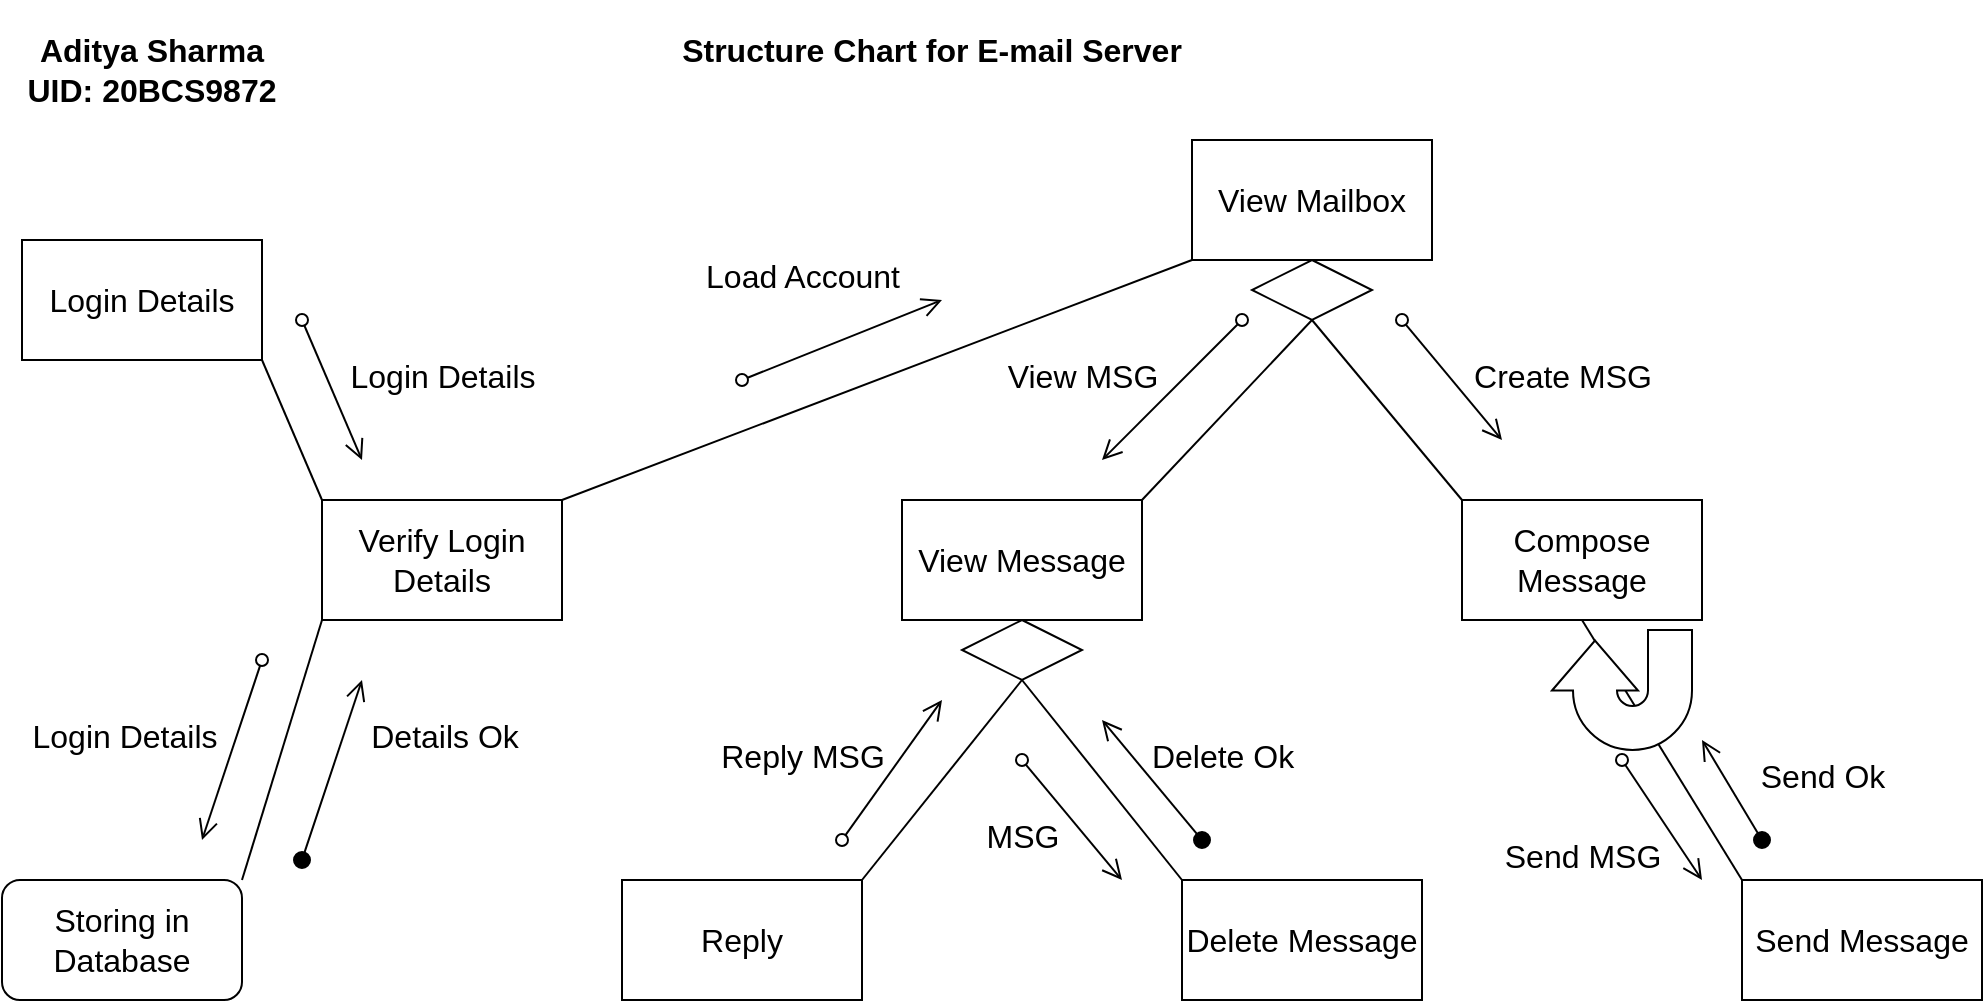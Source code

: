 <mxfile version="17.4.0" type="github">
  <diagram id="p2BtDN5xO_QJaukhzEFh" name="Page-1">
    <mxGraphModel dx="1888" dy="539" grid="1" gridSize="10" guides="1" tooltips="1" connect="1" arrows="1" fold="1" page="1" pageScale="1" pageWidth="850" pageHeight="1100" math="0" shadow="0">
      <root>
        <mxCell id="0" />
        <mxCell id="1" parent="0" />
        <mxCell id="B5FQvwZ3WVbb9biaiavy-1" value="Structure Chart for E-mail Server" style="text;html=1;strokeColor=none;fillColor=none;align=center;verticalAlign=middle;whiteSpace=wrap;rounded=0;fontSize=16;fontStyle=1" vertex="1" parent="1">
          <mxGeometry x="120" y="10" width="290" height="30" as="geometry" />
        </mxCell>
        <mxCell id="B5FQvwZ3WVbb9biaiavy-2" value="Login Details" style="rounded=0;whiteSpace=wrap;html=1;fontSize=16;" vertex="1" parent="1">
          <mxGeometry x="-190" y="120" width="120" height="60" as="geometry" />
        </mxCell>
        <mxCell id="B5FQvwZ3WVbb9biaiavy-3" value="View Mailbox" style="rounded=0;whiteSpace=wrap;html=1;fontSize=16;" vertex="1" parent="1">
          <mxGeometry x="395" y="70" width="120" height="60" as="geometry" />
        </mxCell>
        <mxCell id="B5FQvwZ3WVbb9biaiavy-4" value="Verify Login Details" style="rounded=0;whiteSpace=wrap;html=1;fontSize=16;" vertex="1" parent="1">
          <mxGeometry x="-40" y="250" width="120" height="60" as="geometry" />
        </mxCell>
        <mxCell id="B5FQvwZ3WVbb9biaiavy-5" value="View Message" style="rounded=0;whiteSpace=wrap;html=1;fontSize=16;" vertex="1" parent="1">
          <mxGeometry x="250" y="250" width="120" height="60" as="geometry" />
        </mxCell>
        <mxCell id="B5FQvwZ3WVbb9biaiavy-6" value="Compose Message" style="rounded=0;whiteSpace=wrap;html=1;fontSize=16;" vertex="1" parent="1">
          <mxGeometry x="530" y="250" width="120" height="60" as="geometry" />
        </mxCell>
        <mxCell id="B5FQvwZ3WVbb9biaiavy-7" value="Storing in Database" style="rounded=1;whiteSpace=wrap;html=1;fontSize=16;" vertex="1" parent="1">
          <mxGeometry x="-200" y="440" width="120" height="60" as="geometry" />
        </mxCell>
        <mxCell id="B5FQvwZ3WVbb9biaiavy-8" value="Reply" style="rounded=0;whiteSpace=wrap;html=1;fontSize=16;" vertex="1" parent="1">
          <mxGeometry x="110" y="440" width="120" height="60" as="geometry" />
        </mxCell>
        <mxCell id="B5FQvwZ3WVbb9biaiavy-9" value="Delete Message" style="rounded=0;whiteSpace=wrap;html=1;fontSize=16;" vertex="1" parent="1">
          <mxGeometry x="390" y="440" width="120" height="60" as="geometry" />
        </mxCell>
        <mxCell id="B5FQvwZ3WVbb9biaiavy-10" value="Send Message" style="rounded=0;whiteSpace=wrap;html=1;fontSize=16;" vertex="1" parent="1">
          <mxGeometry x="670" y="440" width="120" height="60" as="geometry" />
        </mxCell>
        <mxCell id="B5FQvwZ3WVbb9biaiavy-11" value="" style="endArrow=none;html=1;rounded=0;fontSize=16;entryX=1;entryY=1;entryDx=0;entryDy=0;" edge="1" parent="1" target="B5FQvwZ3WVbb9biaiavy-2">
          <mxGeometry width="50" height="50" relative="1" as="geometry">
            <mxPoint x="-40" y="250" as="sourcePoint" />
            <mxPoint x="10" y="200" as="targetPoint" />
          </mxGeometry>
        </mxCell>
        <mxCell id="B5FQvwZ3WVbb9biaiavy-12" value="" style="endArrow=none;html=1;rounded=0;fontSize=16;entryX=0;entryY=1;entryDx=0;entryDy=0;" edge="1" parent="1" target="B5FQvwZ3WVbb9biaiavy-3">
          <mxGeometry width="50" height="50" relative="1" as="geometry">
            <mxPoint x="80" y="250" as="sourcePoint" />
            <mxPoint x="130" y="200" as="targetPoint" />
          </mxGeometry>
        </mxCell>
        <mxCell id="B5FQvwZ3WVbb9biaiavy-13" value="" style="endArrow=none;html=1;rounded=0;fontSize=16;entryX=0;entryY=1;entryDx=0;entryDy=0;" edge="1" parent="1" target="B5FQvwZ3WVbb9biaiavy-4">
          <mxGeometry width="50" height="50" relative="1" as="geometry">
            <mxPoint x="-80" y="440" as="sourcePoint" />
            <mxPoint x="-30" y="390" as="targetPoint" />
          </mxGeometry>
        </mxCell>
        <mxCell id="B5FQvwZ3WVbb9biaiavy-14" value="" style="shape=rhombus;html=1;dashed=0;whitespace=wrap;perimeter=rhombusPerimeter;fontSize=16;" vertex="1" parent="1">
          <mxGeometry x="425" y="130" width="60" height="30" as="geometry" />
        </mxCell>
        <mxCell id="B5FQvwZ3WVbb9biaiavy-15" value="" style="endArrow=none;html=1;rounded=0;fontSize=16;entryX=0.5;entryY=1;entryDx=0;entryDy=0;" edge="1" parent="1" target="B5FQvwZ3WVbb9biaiavy-14">
          <mxGeometry width="50" height="50" relative="1" as="geometry">
            <mxPoint x="370" y="250" as="sourcePoint" />
            <mxPoint x="420" y="200" as="targetPoint" />
          </mxGeometry>
        </mxCell>
        <mxCell id="B5FQvwZ3WVbb9biaiavy-16" value="" style="endArrow=none;html=1;rounded=0;fontSize=16;entryX=0.5;entryY=1;entryDx=0;entryDy=0;exitX=0;exitY=0;exitDx=0;exitDy=0;" edge="1" parent="1" source="B5FQvwZ3WVbb9biaiavy-6" target="B5FQvwZ3WVbb9biaiavy-14">
          <mxGeometry width="50" height="50" relative="1" as="geometry">
            <mxPoint x="540" y="250" as="sourcePoint" />
            <mxPoint x="590" y="200" as="targetPoint" />
          </mxGeometry>
        </mxCell>
        <mxCell id="B5FQvwZ3WVbb9biaiavy-17" value="" style="shape=rhombus;html=1;dashed=0;whitespace=wrap;perimeter=rhombusPerimeter;fontSize=16;" vertex="1" parent="1">
          <mxGeometry x="280" y="310" width="60" height="30" as="geometry" />
        </mxCell>
        <mxCell id="B5FQvwZ3WVbb9biaiavy-18" value="" style="endArrow=none;html=1;rounded=0;fontSize=16;entryX=0.5;entryY=1;entryDx=0;entryDy=0;" edge="1" parent="1" target="B5FQvwZ3WVbb9biaiavy-17">
          <mxGeometry width="50" height="50" relative="1" as="geometry">
            <mxPoint x="230" y="440" as="sourcePoint" />
            <mxPoint x="280" y="390" as="targetPoint" />
          </mxGeometry>
        </mxCell>
        <mxCell id="B5FQvwZ3WVbb9biaiavy-19" value="" style="endArrow=none;html=1;rounded=0;fontSize=16;entryX=0.5;entryY=1;entryDx=0;entryDy=0;exitX=0;exitY=0;exitDx=0;exitDy=0;" edge="1" parent="1" source="B5FQvwZ3WVbb9biaiavy-9" target="B5FQvwZ3WVbb9biaiavy-17">
          <mxGeometry width="50" height="50" relative="1" as="geometry">
            <mxPoint x="350" y="440" as="sourcePoint" />
            <mxPoint x="400" y="390" as="targetPoint" />
          </mxGeometry>
        </mxCell>
        <mxCell id="B5FQvwZ3WVbb9biaiavy-20" value="" style="endArrow=none;html=1;rounded=0;fontSize=16;entryX=0.5;entryY=1;entryDx=0;entryDy=0;exitX=0;exitY=0;exitDx=0;exitDy=0;" edge="1" parent="1" source="B5FQvwZ3WVbb9biaiavy-10" target="B5FQvwZ3WVbb9biaiavy-6">
          <mxGeometry width="50" height="50" relative="1" as="geometry">
            <mxPoint x="660" y="360" as="sourcePoint" />
            <mxPoint x="710" y="310" as="targetPoint" />
          </mxGeometry>
        </mxCell>
        <mxCell id="B5FQvwZ3WVbb9biaiavy-21" value="Login Details" style="html=1;verticalAlign=bottom;startArrow=oval;startFill=0;endArrow=open;startSize=6;endSize=8;rounded=0;fontSize=16;" edge="1" parent="1">
          <mxGeometry x="0.69" y="49" width="80" relative="1" as="geometry">
            <mxPoint x="-50" y="160" as="sourcePoint" />
            <mxPoint x="-20" y="230" as="targetPoint" />
            <mxPoint as="offset" />
          </mxGeometry>
        </mxCell>
        <mxCell id="B5FQvwZ3WVbb9biaiavy-22" value="Login Details" style="html=1;verticalAlign=bottom;startArrow=oval;startFill=0;endArrow=open;startSize=6;endSize=8;rounded=0;fontSize=16;" edge="1" parent="1">
          <mxGeometry x="0.467" y="-51" width="80" relative="1" as="geometry">
            <mxPoint x="-70" y="330" as="sourcePoint" />
            <mxPoint x="-100" y="420" as="targetPoint" />
            <mxPoint x="1" as="offset" />
          </mxGeometry>
        </mxCell>
        <mxCell id="B5FQvwZ3WVbb9biaiavy-23" value="Details Ok" style="html=1;verticalAlign=bottom;startArrow=oval;startFill=1;endArrow=open;startSize=8;endSize=8;rounded=0;fontSize=16;strokeWidth=1;targetPerimeterSpacing=2;" edge="1" parent="1">
          <mxGeometry x="0.467" y="-51" width="80" relative="1" as="geometry">
            <mxPoint x="-50" y="430" as="sourcePoint" />
            <mxPoint x="-20" y="340" as="targetPoint" />
            <mxPoint x="1" as="offset" />
          </mxGeometry>
        </mxCell>
        <mxCell id="B5FQvwZ3WVbb9biaiavy-24" value="Load Account&lt;span style=&quot;color: rgba(0 , 0 , 0 , 0) ; font-family: monospace ; font-size: 0px ; background-color: rgb(248 , 249 , 250)&quot;&gt;%3CmxGraphModel%3E%3Croot%3E%3CmxCell%20id%3D%220%22%2F%3E%3CmxCell%20id%3D%221%22%20parent%3D%220%22%2F%3E%3CmxCell%20id%3D%222%22%20value%3D%22Login%20Details%22%20style%3D%22html%3D1%3BverticalAlign%3Dbottom%3BstartArrow%3Doval%3BstartFill%3D0%3BendArrow%3Dopen%3BstartSize%3D6%3BendSize%3D8%3Brounded%3D0%3BfontSize%3D16%3B%22%20edge%3D%221%22%20parent%3D%221%22%3E%3CmxGeometry%20x%3D%220.69%22%20y%3D%2249%22%20width%3D%2280%22%20relative%3D%221%22%20as%3D%22geometry%22%3E%3CmxPoint%20x%3D%22-50%22%20y%3D%22160%22%20as%3D%22sourcePoint%22%2F%3E%3CmxPoint%20x%3D%22-20%22%20y%3D%22230%22%20as%3D%22targetPoint%22%2F%3E%3CmxPoint%20as%3D%22offset%22%2F%3E%3C%2FmxGeometry%3E%3C%2FmxCell%3E%3C%2Froot%3E%3C%2FmxGraphModel%3E&lt;/span&gt;" style="html=1;verticalAlign=bottom;startArrow=oval;startFill=0;endArrow=open;startSize=6;endSize=8;rounded=0;fontSize=16;" edge="1" parent="1">
          <mxGeometry x="-0.207" y="26" width="80" relative="1" as="geometry">
            <mxPoint x="170" y="190" as="sourcePoint" />
            <mxPoint x="270" y="150" as="targetPoint" />
            <mxPoint as="offset" />
          </mxGeometry>
        </mxCell>
        <mxCell id="B5FQvwZ3WVbb9biaiavy-25" value="Create MSG" style="html=1;verticalAlign=bottom;startArrow=oval;startFill=0;endArrow=open;startSize=6;endSize=8;rounded=0;fontSize=16;" edge="1" parent="1">
          <mxGeometry x="1" y="36" width="80" relative="1" as="geometry">
            <mxPoint x="500" y="160" as="sourcePoint" />
            <mxPoint x="550" y="220" as="targetPoint" />
            <mxPoint x="2" y="3" as="offset" />
          </mxGeometry>
        </mxCell>
        <mxCell id="B5FQvwZ3WVbb9biaiavy-26" value="View MSG" style="html=1;verticalAlign=bottom;startArrow=oval;startFill=0;endArrow=open;startSize=6;endSize=8;rounded=0;fontSize=16;" edge="1" parent="1">
          <mxGeometry x="0.714" y="-28" width="80" relative="1" as="geometry">
            <mxPoint x="420" y="160" as="sourcePoint" />
            <mxPoint x="350" y="230" as="targetPoint" />
            <mxPoint as="offset" />
          </mxGeometry>
        </mxCell>
        <mxCell id="B5FQvwZ3WVbb9biaiavy-27" value="MSG" style="html=1;verticalAlign=bottom;startArrow=oval;startFill=0;endArrow=open;startSize=6;endSize=8;rounded=0;fontSize=16;" edge="1" parent="1">
          <mxGeometry x="-0.016" y="-32" width="80" relative="1" as="geometry">
            <mxPoint x="310" y="380" as="sourcePoint" />
            <mxPoint x="360" y="440" as="targetPoint" />
            <mxPoint as="offset" />
          </mxGeometry>
        </mxCell>
        <mxCell id="B5FQvwZ3WVbb9biaiavy-29" value="Reply MSG" style="html=1;verticalAlign=bottom;startArrow=oval;startFill=0;endArrow=open;startSize=6;endSize=8;rounded=0;fontSize=16;" edge="1" parent="1">
          <mxGeometry x="-0.703" y="34" width="80" relative="1" as="geometry">
            <mxPoint x="220" y="420" as="sourcePoint" />
            <mxPoint x="270" y="350" as="targetPoint" />
            <mxPoint as="offset" />
          </mxGeometry>
        </mxCell>
        <mxCell id="B5FQvwZ3WVbb9biaiavy-30" value="Delete Ok" style="html=1;verticalAlign=bottom;startArrow=oval;startFill=1;endArrow=open;startSize=8;endSize=8;rounded=0;fontSize=16;strokeWidth=1;targetPerimeterSpacing=2;" edge="1" parent="1">
          <mxGeometry x="-0.574" y="-27" width="80" relative="1" as="geometry">
            <mxPoint x="400" y="420" as="sourcePoint" />
            <mxPoint x="350" y="360" as="targetPoint" />
            <mxPoint as="offset" />
          </mxGeometry>
        </mxCell>
        <mxCell id="B5FQvwZ3WVbb9biaiavy-31" value="Send MSG" style="html=1;verticalAlign=bottom;startArrow=oval;startFill=0;endArrow=open;startSize=6;endSize=8;rounded=0;fontSize=16;" edge="1" parent="1">
          <mxGeometry x="0.077" y="-50" width="80" relative="1" as="geometry">
            <mxPoint x="610" y="380" as="sourcePoint" />
            <mxPoint x="650" y="440" as="targetPoint" />
            <mxPoint as="offset" />
          </mxGeometry>
        </mxCell>
        <mxCell id="B5FQvwZ3WVbb9biaiavy-32" value="Send Ok" style="html=1;verticalAlign=bottom;startArrow=oval;startFill=1;endArrow=open;startSize=8;endSize=8;rounded=0;fontSize=16;strokeWidth=1;targetPerimeterSpacing=2;" edge="1" parent="1">
          <mxGeometry x="-0.941" y="-36" width="80" relative="1" as="geometry">
            <mxPoint x="680" y="420" as="sourcePoint" />
            <mxPoint x="650" y="370" as="targetPoint" />
            <mxPoint as="offset" />
          </mxGeometry>
        </mxCell>
        <mxCell id="B5FQvwZ3WVbb9biaiavy-33" value="" style="html=1;shadow=0;dashed=0;align=center;verticalAlign=middle;shape=mxgraph.arrows2.uTurnArrow;dy=11;arrowHead=43;dx2=25;fontSize=16;rotation=-90;" vertex="1" parent="1">
          <mxGeometry x="580" y="310" width="60" height="70" as="geometry" />
        </mxCell>
        <mxCell id="B5FQvwZ3WVbb9biaiavy-35" value="&lt;b&gt;Aditya Sharma&lt;br&gt;UID: 20BCS9872&lt;/b&gt;" style="text;html=1;strokeColor=none;fillColor=none;align=center;verticalAlign=middle;whiteSpace=wrap;rounded=0;fontSize=16;" vertex="1" parent="1">
          <mxGeometry x="-190" width="130" height="70" as="geometry" />
        </mxCell>
      </root>
    </mxGraphModel>
  </diagram>
</mxfile>
